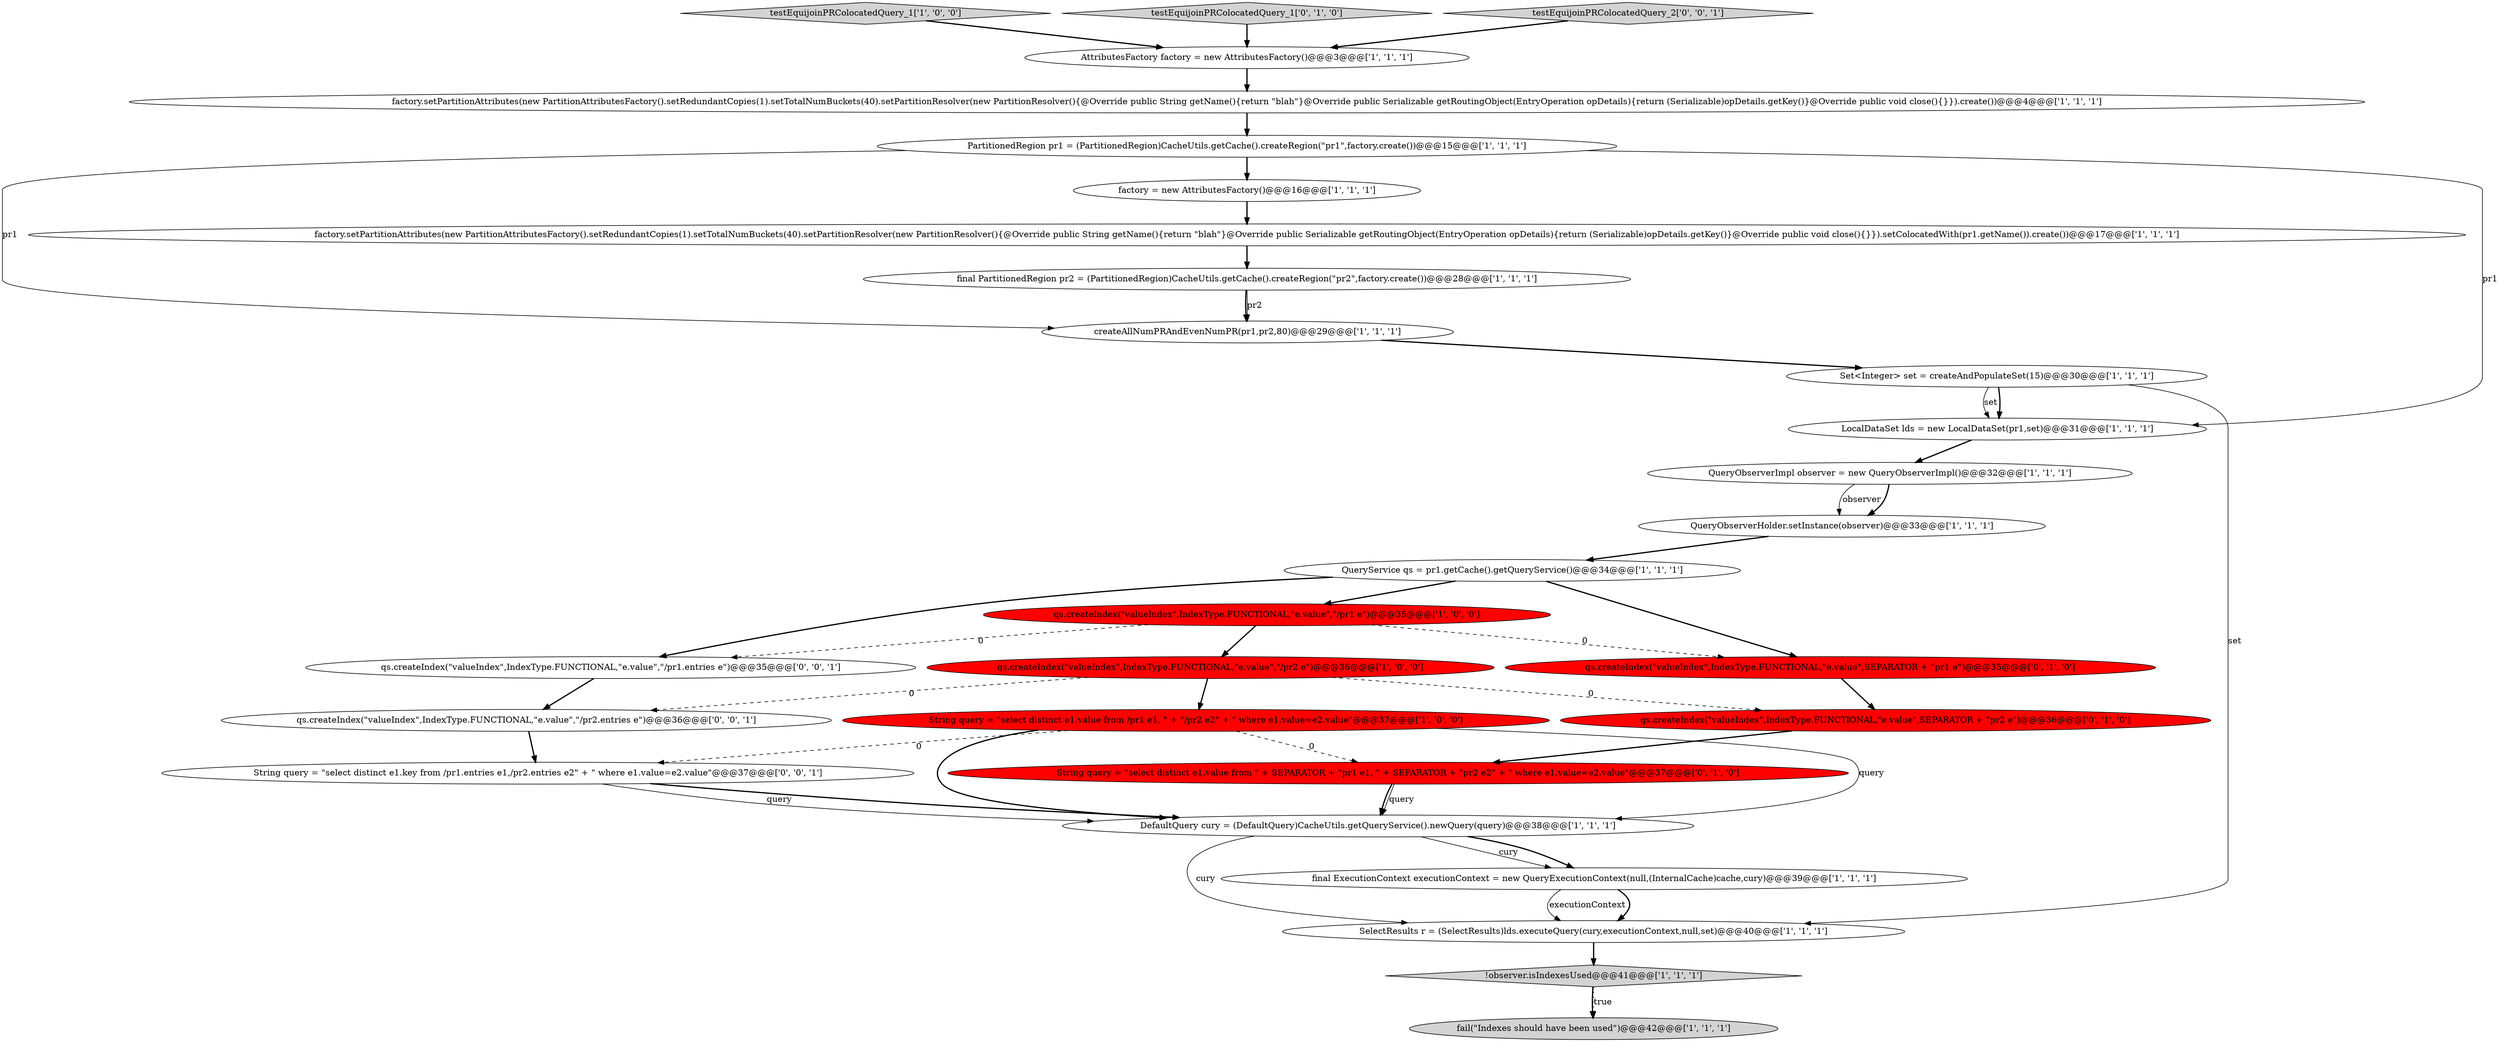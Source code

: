 digraph {
28 [style = filled, label = "String query = \"select distinct e1.key from /pr1.entries e1,/pr2.entries e2\" + \" where e1.value=e2.value\"@@@37@@@['0', '0', '1']", fillcolor = white, shape = ellipse image = "AAA0AAABBB3BBB"];
22 [style = filled, label = "String query = \"select distinct e1.value from \" + SEPARATOR + \"pr1 e1, \" + SEPARATOR + \"pr2 e2\" + \" where e1.value=e2.value\"@@@37@@@['0', '1', '0']", fillcolor = red, shape = ellipse image = "AAA1AAABBB2BBB"];
2 [style = filled, label = "testEquijoinPRColocatedQuery_1['1', '0', '0']", fillcolor = lightgray, shape = diamond image = "AAA0AAABBB1BBB"];
24 [style = filled, label = "testEquijoinPRColocatedQuery_1['0', '1', '0']", fillcolor = lightgray, shape = diamond image = "AAA0AAABBB2BBB"];
15 [style = filled, label = "AttributesFactory factory = new AttributesFactory()@@@3@@@['1', '1', '1']", fillcolor = white, shape = ellipse image = "AAA0AAABBB1BBB"];
4 [style = filled, label = "String query = \"select distinct e1.value from /pr1 e1, \" + \"/pr2 e2\" + \" where e1.value=e2.value\"@@@37@@@['1', '0', '0']", fillcolor = red, shape = ellipse image = "AAA1AAABBB1BBB"];
27 [style = filled, label = "testEquijoinPRColocatedQuery_2['0', '0', '1']", fillcolor = lightgray, shape = diamond image = "AAA0AAABBB3BBB"];
6 [style = filled, label = "SelectResults r = (SelectResults)lds.executeQuery(cury,executionContext,null,set)@@@40@@@['1', '1', '1']", fillcolor = white, shape = ellipse image = "AAA0AAABBB1BBB"];
12 [style = filled, label = "DefaultQuery cury = (DefaultQuery)CacheUtils.getQueryService().newQuery(query)@@@38@@@['1', '1', '1']", fillcolor = white, shape = ellipse image = "AAA0AAABBB1BBB"];
1 [style = filled, label = "!observer.isIndexesUsed@@@41@@@['1', '1', '1']", fillcolor = lightgray, shape = diamond image = "AAA0AAABBB1BBB"];
11 [style = filled, label = "qs.createIndex(\"valueIndex\",IndexType.FUNCTIONAL,\"e.value\",\"/pr1 e\")@@@35@@@['1', '0', '0']", fillcolor = red, shape = ellipse image = "AAA1AAABBB1BBB"];
17 [style = filled, label = "PartitionedRegion pr1 = (PartitionedRegion)CacheUtils.getCache().createRegion(\"pr1\",factory.create())@@@15@@@['1', '1', '1']", fillcolor = white, shape = ellipse image = "AAA0AAABBB1BBB"];
9 [style = filled, label = "Set<Integer> set = createAndPopulateSet(15)@@@30@@@['1', '1', '1']", fillcolor = white, shape = ellipse image = "AAA0AAABBB1BBB"];
5 [style = filled, label = "final PartitionedRegion pr2 = (PartitionedRegion)CacheUtils.getCache().createRegion(\"pr2\",factory.create())@@@28@@@['1', '1', '1']", fillcolor = white, shape = ellipse image = "AAA0AAABBB1BBB"];
13 [style = filled, label = "qs.createIndex(\"valueIndex\",IndexType.FUNCTIONAL,\"e.value\",\"/pr2 e\")@@@36@@@['1', '0', '0']", fillcolor = red, shape = ellipse image = "AAA1AAABBB1BBB"];
16 [style = filled, label = "LocalDataSet lds = new LocalDataSet(pr1,set)@@@31@@@['1', '1', '1']", fillcolor = white, shape = ellipse image = "AAA0AAABBB1BBB"];
21 [style = filled, label = "qs.createIndex(\"valueIndex\",IndexType.FUNCTIONAL,\"e.value\",SEPARATOR + \"pr1 e\")@@@35@@@['0', '1', '0']", fillcolor = red, shape = ellipse image = "AAA1AAABBB2BBB"];
25 [style = filled, label = "qs.createIndex(\"valueIndex\",IndexType.FUNCTIONAL,\"e.value\",\"/pr1.entries e\")@@@35@@@['0', '0', '1']", fillcolor = white, shape = ellipse image = "AAA0AAABBB3BBB"];
19 [style = filled, label = "QueryService qs = pr1.getCache().getQueryService()@@@34@@@['1', '1', '1']", fillcolor = white, shape = ellipse image = "AAA0AAABBB1BBB"];
0 [style = filled, label = "QueryObserverImpl observer = new QueryObserverImpl()@@@32@@@['1', '1', '1']", fillcolor = white, shape = ellipse image = "AAA0AAABBB1BBB"];
18 [style = filled, label = "QueryObserverHolder.setInstance(observer)@@@33@@@['1', '1', '1']", fillcolor = white, shape = ellipse image = "AAA0AAABBB1BBB"];
14 [style = filled, label = "factory.setPartitionAttributes(new PartitionAttributesFactory().setRedundantCopies(1).setTotalNumBuckets(40).setPartitionResolver(new PartitionResolver(){@Override public String getName(){return \"blah\"}@Override public Serializable getRoutingObject(EntryOperation opDetails){return (Serializable)opDetails.getKey()}@Override public void close(){}}).create())@@@4@@@['1', '1', '1']", fillcolor = white, shape = ellipse image = "AAA0AAABBB1BBB"];
7 [style = filled, label = "fail(\"Indexes should have been used\")@@@42@@@['1', '1', '1']", fillcolor = lightgray, shape = ellipse image = "AAA0AAABBB1BBB"];
3 [style = filled, label = "factory = new AttributesFactory()@@@16@@@['1', '1', '1']", fillcolor = white, shape = ellipse image = "AAA0AAABBB1BBB"];
23 [style = filled, label = "qs.createIndex(\"valueIndex\",IndexType.FUNCTIONAL,\"e.value\",SEPARATOR + \"pr2 e\")@@@36@@@['0', '1', '0']", fillcolor = red, shape = ellipse image = "AAA1AAABBB2BBB"];
8 [style = filled, label = "final ExecutionContext executionContext = new QueryExecutionContext(null,(InternalCache)cache,cury)@@@39@@@['1', '1', '1']", fillcolor = white, shape = ellipse image = "AAA0AAABBB1BBB"];
10 [style = filled, label = "createAllNumPRAndEvenNumPR(pr1,pr2,80)@@@29@@@['1', '1', '1']", fillcolor = white, shape = ellipse image = "AAA0AAABBB1BBB"];
20 [style = filled, label = "factory.setPartitionAttributes(new PartitionAttributesFactory().setRedundantCopies(1).setTotalNumBuckets(40).setPartitionResolver(new PartitionResolver(){@Override public String getName(){return \"blah\"}@Override public Serializable getRoutingObject(EntryOperation opDetails){return (Serializable)opDetails.getKey()}@Override public void close(){}}).setColocatedWith(pr1.getName()).create())@@@17@@@['1', '1', '1']", fillcolor = white, shape = ellipse image = "AAA0AAABBB1BBB"];
26 [style = filled, label = "qs.createIndex(\"valueIndex\",IndexType.FUNCTIONAL,\"e.value\",\"/pr2.entries e\")@@@36@@@['0', '0', '1']", fillcolor = white, shape = ellipse image = "AAA0AAABBB3BBB"];
5->10 [style = bold, label=""];
16->0 [style = bold, label=""];
12->6 [style = solid, label="cury"];
15->14 [style = bold, label=""];
24->15 [style = bold, label=""];
4->12 [style = solid, label="query"];
18->19 [style = bold, label=""];
17->16 [style = solid, label="pr1"];
22->12 [style = solid, label="query"];
0->18 [style = solid, label="observer"];
14->17 [style = bold, label=""];
19->11 [style = bold, label=""];
8->6 [style = bold, label=""];
4->22 [style = dashed, label="0"];
12->8 [style = solid, label="cury"];
28->12 [style = bold, label=""];
28->12 [style = solid, label="query"];
13->23 [style = dashed, label="0"];
1->7 [style = bold, label=""];
13->26 [style = dashed, label="0"];
9->16 [style = bold, label=""];
27->15 [style = bold, label=""];
19->25 [style = bold, label=""];
4->28 [style = dashed, label="0"];
20->5 [style = bold, label=""];
9->16 [style = solid, label="set"];
1->7 [style = dotted, label="true"];
6->1 [style = bold, label=""];
8->6 [style = solid, label="executionContext"];
3->20 [style = bold, label=""];
23->22 [style = bold, label=""];
12->8 [style = bold, label=""];
22->12 [style = bold, label=""];
11->13 [style = bold, label=""];
2->15 [style = bold, label=""];
25->26 [style = bold, label=""];
9->6 [style = solid, label="set"];
11->25 [style = dashed, label="0"];
17->3 [style = bold, label=""];
4->12 [style = bold, label=""];
0->18 [style = bold, label=""];
10->9 [style = bold, label=""];
26->28 [style = bold, label=""];
17->10 [style = solid, label="pr1"];
11->21 [style = dashed, label="0"];
21->23 [style = bold, label=""];
5->10 [style = solid, label="pr2"];
13->4 [style = bold, label=""];
19->21 [style = bold, label=""];
}
